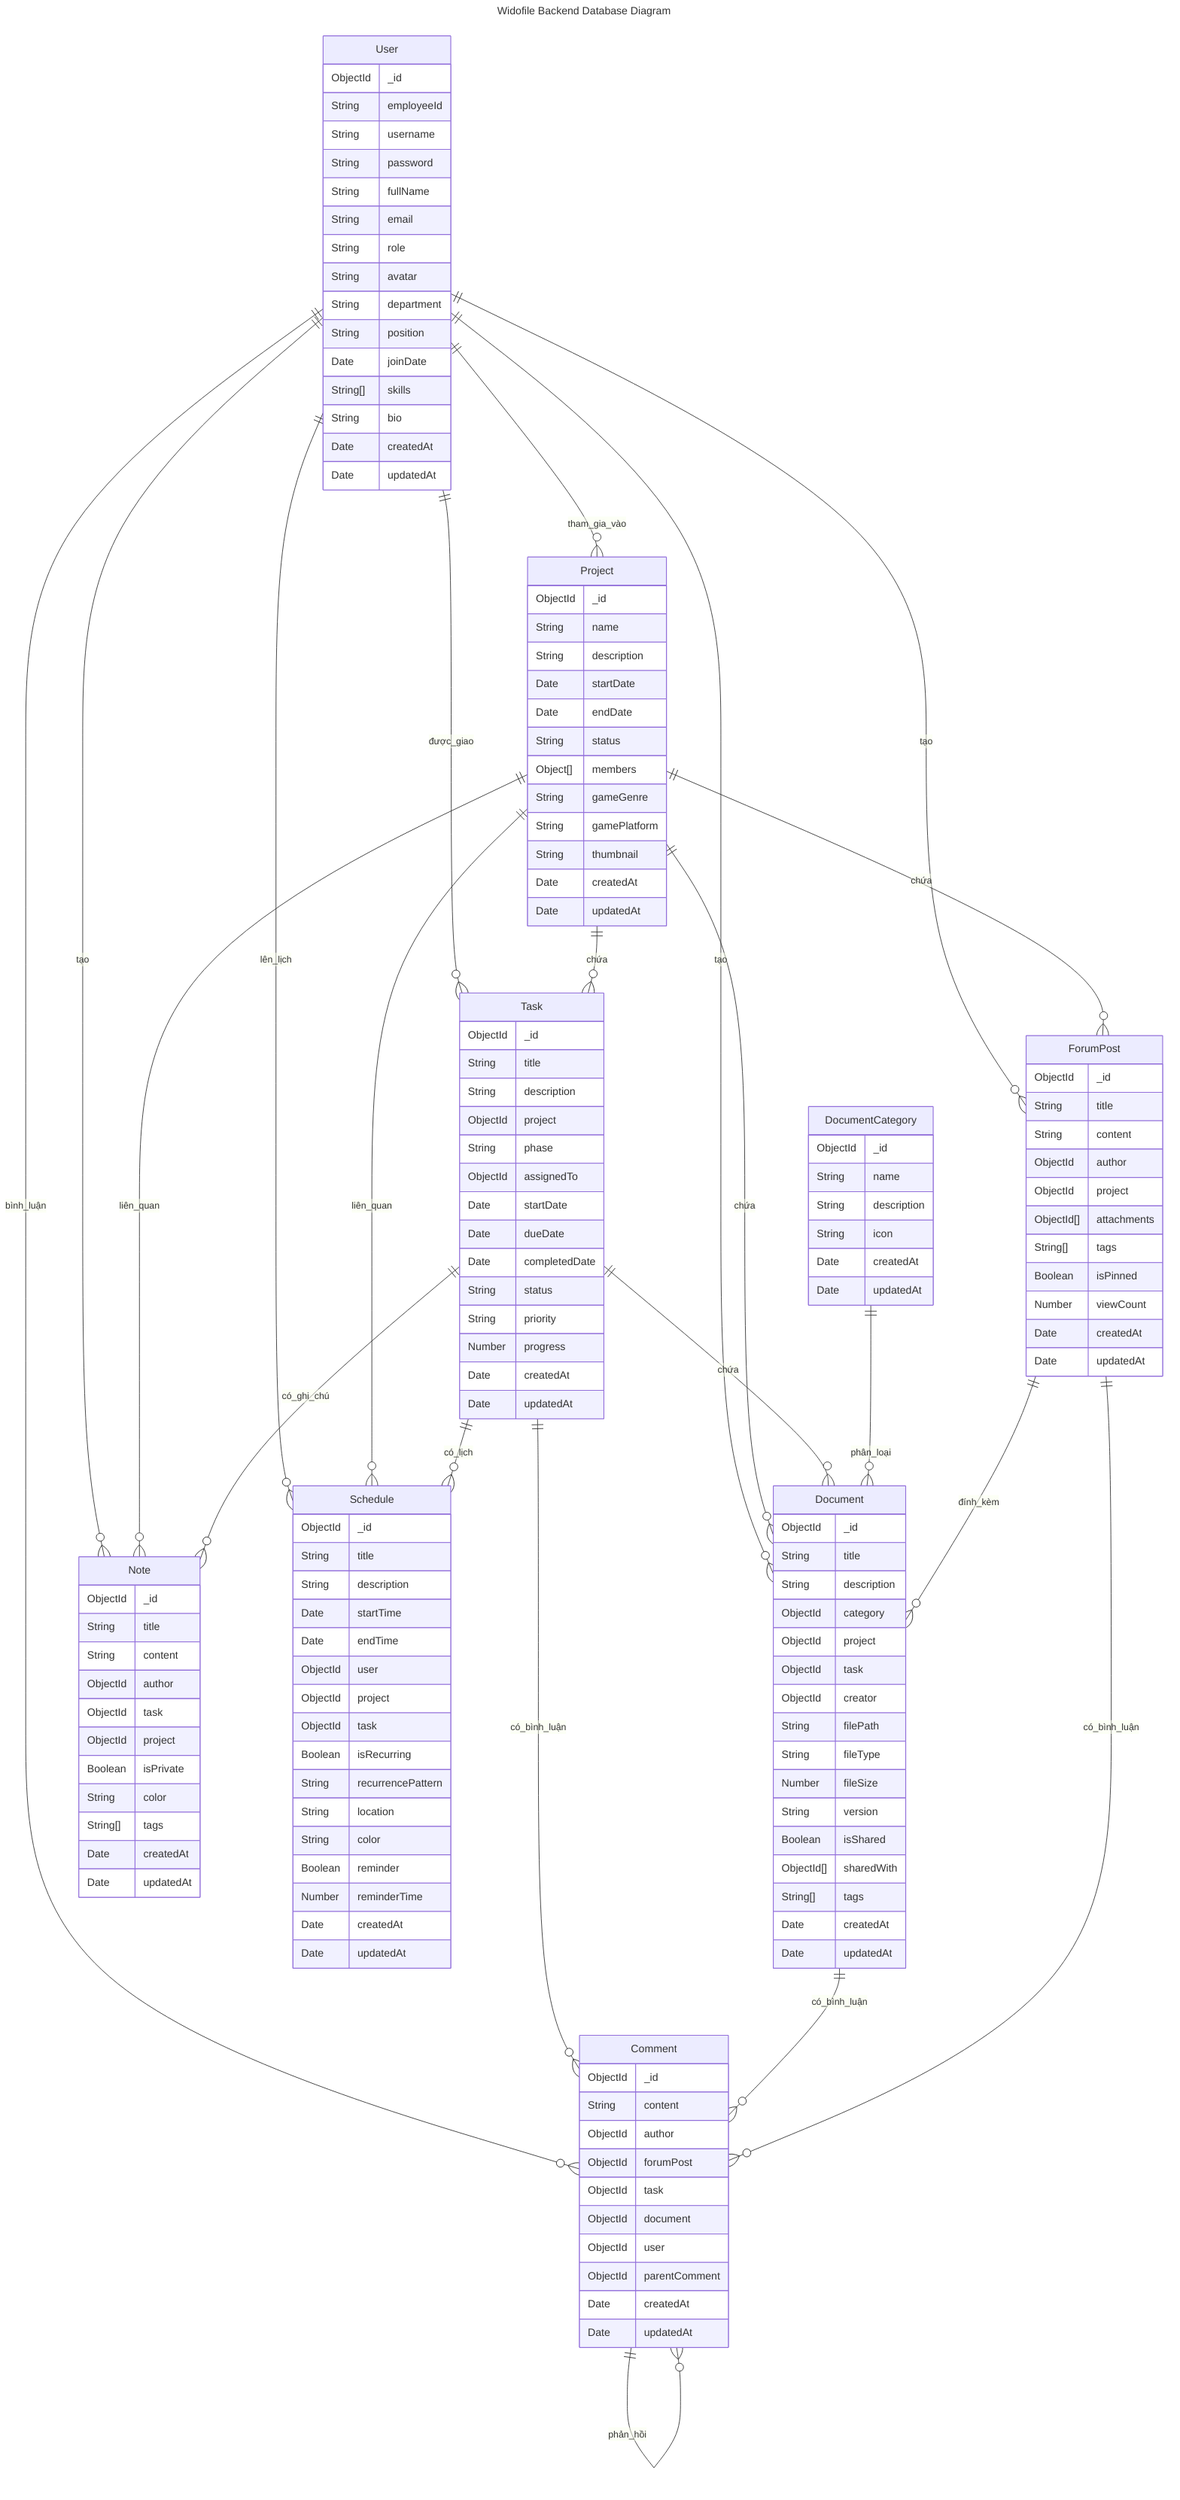 ---
title: Widofile Backend Database Diagram
---
erDiagram
    User ||--o{ Project : "tham_gia_vào"
    User ||--o{ Task : "được_giao"
    User ||--o{ Document : "tạo"
    User ||--o{ ForumPost : "tạo"
    User ||--o{ Comment : "bình_luận"
    User ||--o{ Note : "tạo"
    User ||--o{ Schedule : "lên_lịch"
    
    Project ||--o{ Task : "chứa"
    Project ||--o{ Document : "chứa"
    Project ||--o{ ForumPost : "chứa"
    Project ||--o{ Note : "liên_quan"
    Project ||--o{ Schedule : "liên_quan"
    
    Task ||--o{ Document : "chứa"
    Task ||--o{ Comment : "có_bình_luận"
    Task ||--o{ Note : "có_ghi_chú"
    Task ||--o{ Schedule : "có_lịch"
    
    Document ||--o{ Comment : "có_bình_luận"
    DocumentCategory ||--o{ Document : "phân_loại"
    
    ForumPost ||--o{ Comment : "có_bình_luận"
    ForumPost ||--o{ Document : "đính_kèm"
    
    Comment ||--o{ Comment : "phản_hồi"

    User {
        ObjectId _id
        String employeeId
        String username
        String password
        String fullName
        String email
        String role
        String avatar
        String department
        String position
        Date joinDate
        String[] skills
        String bio
        Date createdAt
        Date updatedAt
    }

    Project {
        ObjectId _id
        String name
        String description
        Date startDate
        Date endDate
        String status
        Object[] members
        String gameGenre
        String gamePlatform
        String thumbnail
        Date createdAt
        Date updatedAt
    }

    Task {
        ObjectId _id
        String title
        String description
        ObjectId project
        String phase
        ObjectId assignedTo
        Date startDate
        Date dueDate
        Date completedDate
        String status
        String priority
        Number progress
        Date createdAt
        Date updatedAt
    }

    Document {
        ObjectId _id
        String title
        String description
        ObjectId category
        ObjectId project
        ObjectId task
        ObjectId creator
        String filePath
        String fileType
        Number fileSize
        String version
        Boolean isShared
        ObjectId[] sharedWith
        String[] tags
        Date createdAt
        Date updatedAt
    }

    DocumentCategory {
        ObjectId _id
        String name
        String description
        String icon
        Date createdAt
        Date updatedAt
    }

    Comment {
        ObjectId _id
        String content
        ObjectId author
        ObjectId forumPost
        ObjectId task
        ObjectId document
        ObjectId user
        ObjectId parentComment
        Date createdAt
        Date updatedAt
    }

    ForumPost {
        ObjectId _id
        String title
        String content
        ObjectId author
        ObjectId project
        ObjectId[] attachments
        String[] tags
        Boolean isPinned
        Number viewCount
        Date createdAt
        Date updatedAt
    }

    Note {
        ObjectId _id
        String title
        String content
        ObjectId author
        ObjectId task
        ObjectId project
        Boolean isPrivate
        String color
        String[] tags
        Date createdAt
        Date updatedAt
    }

    Schedule {
        ObjectId _id
        String title
        String description
        Date startTime
        Date endTime
        ObjectId user
        ObjectId project
        ObjectId task
        Boolean isRecurring
        String recurrencePattern
        String location
        String color
        Boolean reminder
        Number reminderTime
        Date createdAt
        Date updatedAt
    }